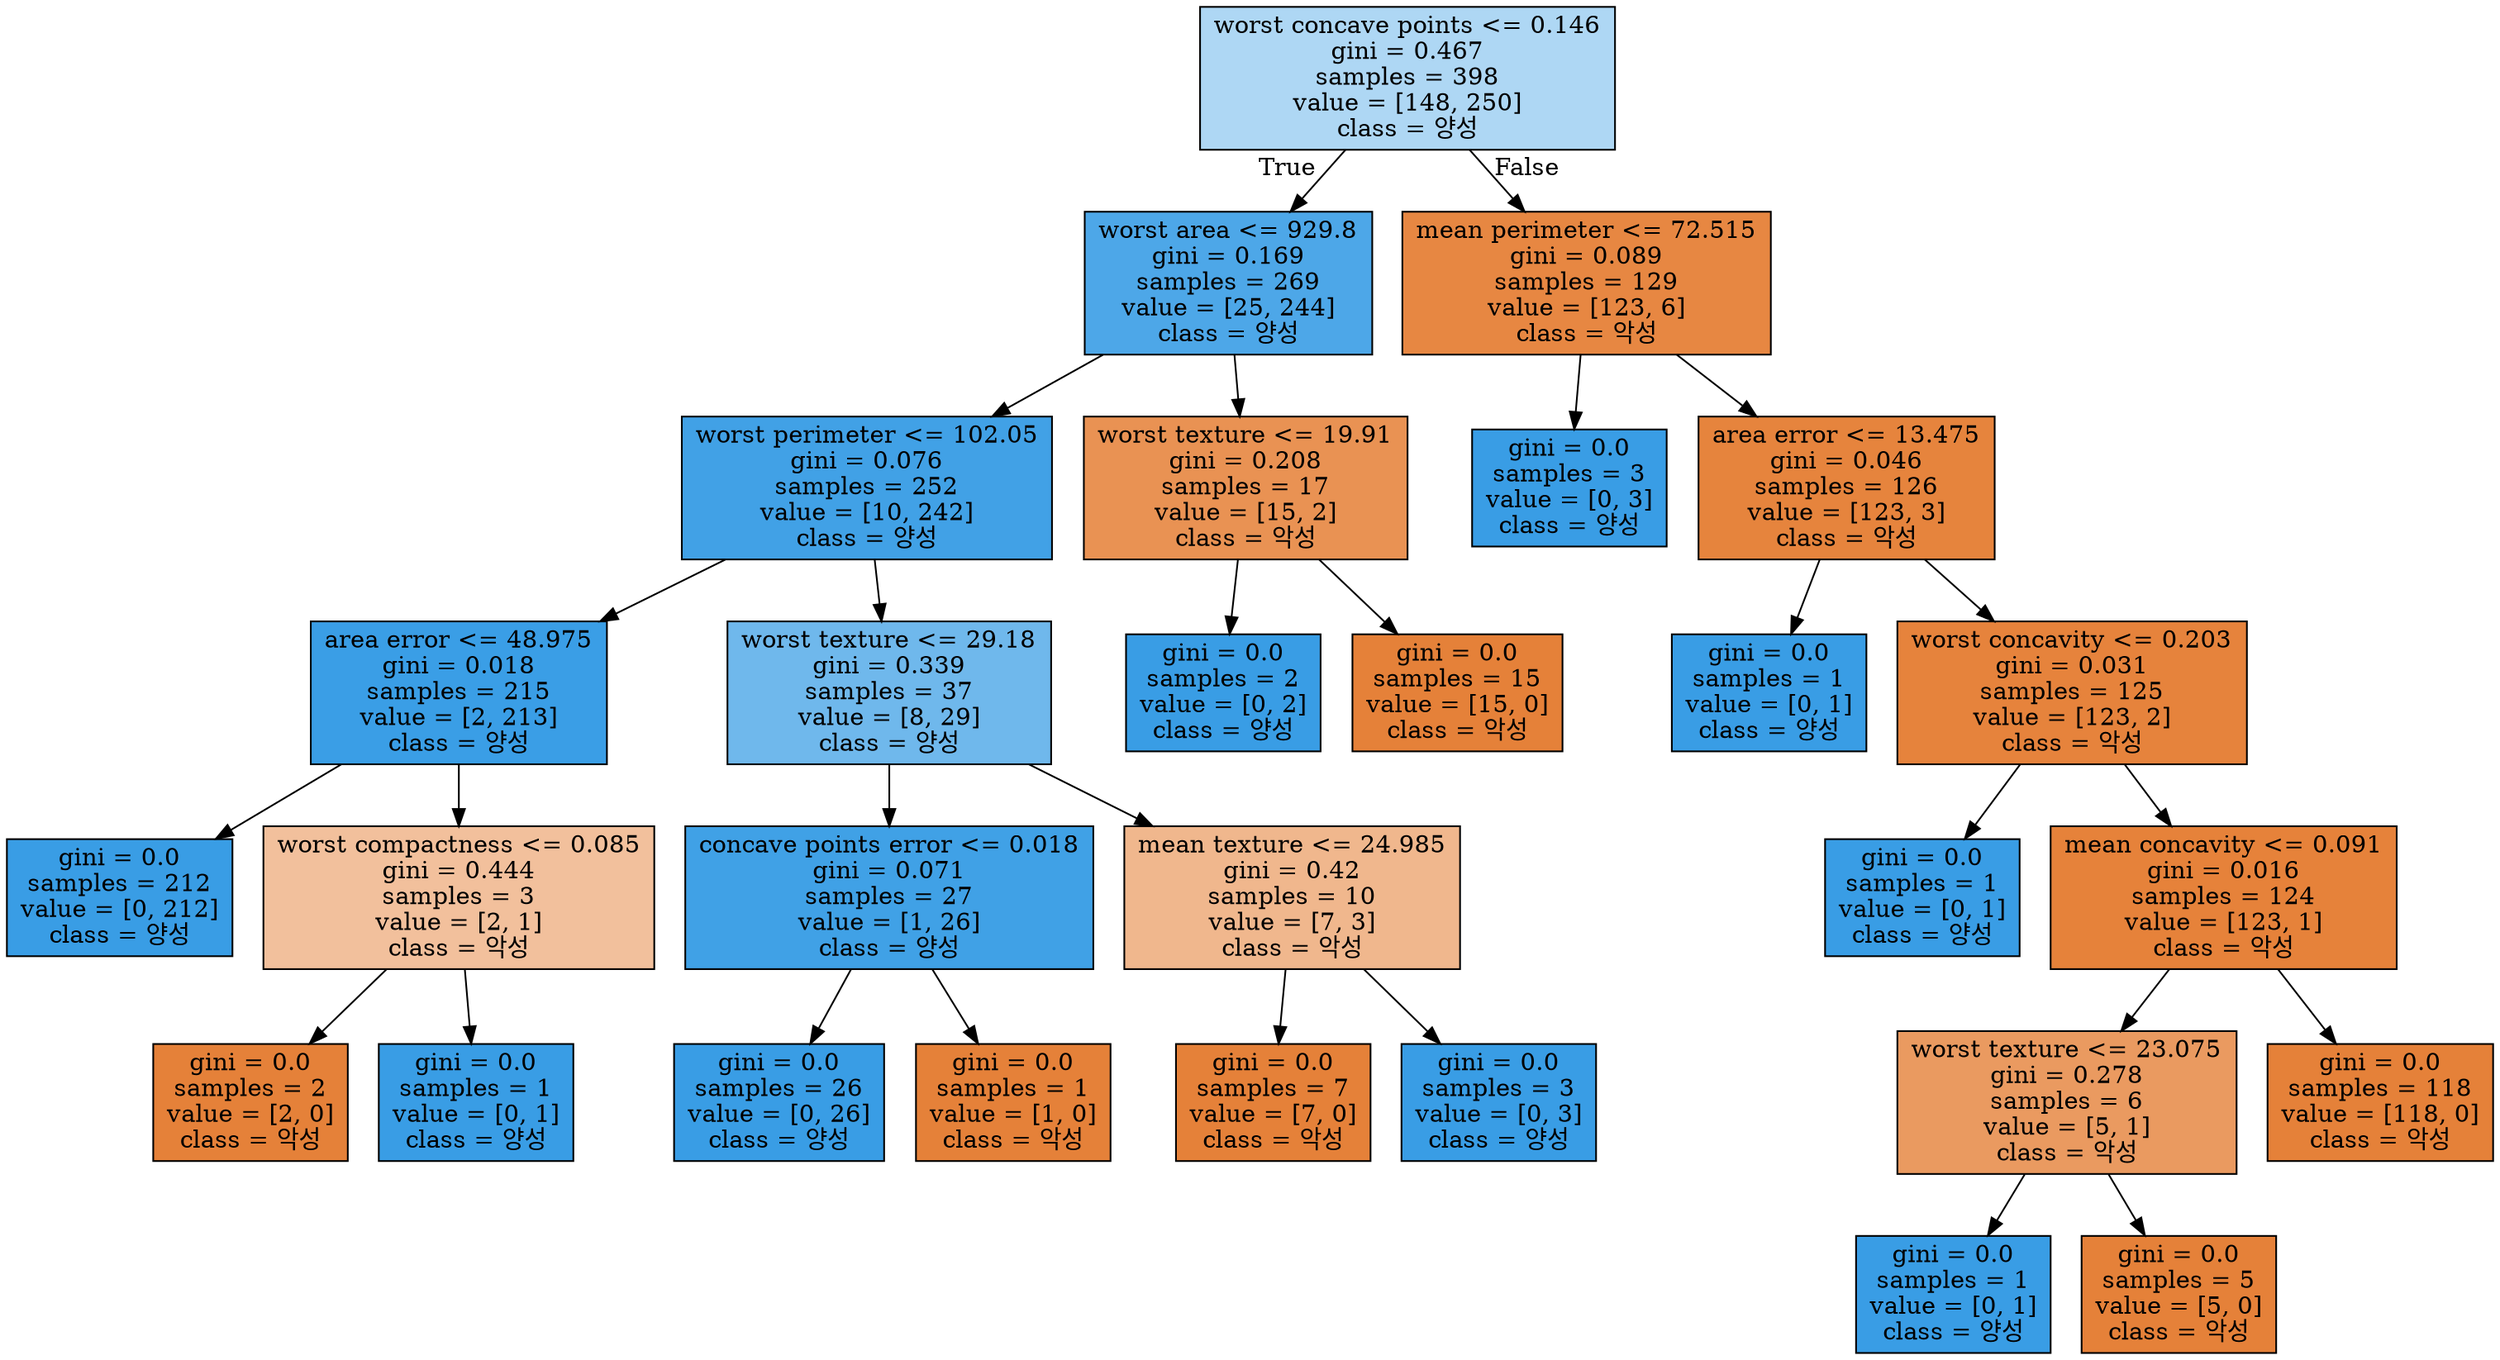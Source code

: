 digraph Tree {
node [shape=box, style="filled", color="black"] ;
0 [label="worst concave points <= 0.146\ngini = 0.467\nsamples = 398\nvalue = [148, 250]\nclass = 양성", fillcolor="#399de568"] ;
1 [label="worst area <= 929.8\ngini = 0.169\nsamples = 269\nvalue = [25, 244]\nclass = 양성", fillcolor="#399de5e5"] ;
0 -> 1 [labeldistance=2.5, labelangle=45, headlabel="True"] ;
2 [label="worst perimeter <= 102.05\ngini = 0.076\nsamples = 252\nvalue = [10, 242]\nclass = 양성", fillcolor="#399de5f4"] ;
1 -> 2 ;
3 [label="area error <= 48.975\ngini = 0.018\nsamples = 215\nvalue = [2, 213]\nclass = 양성", fillcolor="#399de5fd"] ;
2 -> 3 ;
4 [label="gini = 0.0\nsamples = 212\nvalue = [0, 212]\nclass = 양성", fillcolor="#399de5ff"] ;
3 -> 4 ;
5 [label="worst compactness <= 0.085\ngini = 0.444\nsamples = 3\nvalue = [2, 1]\nclass = 악성", fillcolor="#e581397f"] ;
3 -> 5 ;
6 [label="gini = 0.0\nsamples = 2\nvalue = [2, 0]\nclass = 악성", fillcolor="#e58139ff"] ;
5 -> 6 ;
7 [label="gini = 0.0\nsamples = 1\nvalue = [0, 1]\nclass = 양성", fillcolor="#399de5ff"] ;
5 -> 7 ;
8 [label="worst texture <= 29.18\ngini = 0.339\nsamples = 37\nvalue = [8, 29]\nclass = 양성", fillcolor="#399de5b9"] ;
2 -> 8 ;
9 [label="concave points error <= 0.018\ngini = 0.071\nsamples = 27\nvalue = [1, 26]\nclass = 양성", fillcolor="#399de5f5"] ;
8 -> 9 ;
10 [label="gini = 0.0\nsamples = 26\nvalue = [0, 26]\nclass = 양성", fillcolor="#399de5ff"] ;
9 -> 10 ;
11 [label="gini = 0.0\nsamples = 1\nvalue = [1, 0]\nclass = 악성", fillcolor="#e58139ff"] ;
9 -> 11 ;
12 [label="mean texture <= 24.985\ngini = 0.42\nsamples = 10\nvalue = [7, 3]\nclass = 악성", fillcolor="#e5813992"] ;
8 -> 12 ;
13 [label="gini = 0.0\nsamples = 7\nvalue = [7, 0]\nclass = 악성", fillcolor="#e58139ff"] ;
12 -> 13 ;
14 [label="gini = 0.0\nsamples = 3\nvalue = [0, 3]\nclass = 양성", fillcolor="#399de5ff"] ;
12 -> 14 ;
15 [label="worst texture <= 19.91\ngini = 0.208\nsamples = 17\nvalue = [15, 2]\nclass = 악성", fillcolor="#e58139dd"] ;
1 -> 15 ;
16 [label="gini = 0.0\nsamples = 2\nvalue = [0, 2]\nclass = 양성", fillcolor="#399de5ff"] ;
15 -> 16 ;
17 [label="gini = 0.0\nsamples = 15\nvalue = [15, 0]\nclass = 악성", fillcolor="#e58139ff"] ;
15 -> 17 ;
18 [label="mean perimeter <= 72.515\ngini = 0.089\nsamples = 129\nvalue = [123, 6]\nclass = 악성", fillcolor="#e58139f3"] ;
0 -> 18 [labeldistance=2.5, labelangle=-45, headlabel="False"] ;
19 [label="gini = 0.0\nsamples = 3\nvalue = [0, 3]\nclass = 양성", fillcolor="#399de5ff"] ;
18 -> 19 ;
20 [label="area error <= 13.475\ngini = 0.046\nsamples = 126\nvalue = [123, 3]\nclass = 악성", fillcolor="#e58139f9"] ;
18 -> 20 ;
21 [label="gini = 0.0\nsamples = 1\nvalue = [0, 1]\nclass = 양성", fillcolor="#399de5ff"] ;
20 -> 21 ;
22 [label="worst concavity <= 0.203\ngini = 0.031\nsamples = 125\nvalue = [123, 2]\nclass = 악성", fillcolor="#e58139fb"] ;
20 -> 22 ;
23 [label="gini = 0.0\nsamples = 1\nvalue = [0, 1]\nclass = 양성", fillcolor="#399de5ff"] ;
22 -> 23 ;
24 [label="mean concavity <= 0.091\ngini = 0.016\nsamples = 124\nvalue = [123, 1]\nclass = 악성", fillcolor="#e58139fd"] ;
22 -> 24 ;
25 [label="worst texture <= 23.075\ngini = 0.278\nsamples = 6\nvalue = [5, 1]\nclass = 악성", fillcolor="#e58139cc"] ;
24 -> 25 ;
26 [label="gini = 0.0\nsamples = 1\nvalue = [0, 1]\nclass = 양성", fillcolor="#399de5ff"] ;
25 -> 26 ;
27 [label="gini = 0.0\nsamples = 5\nvalue = [5, 0]\nclass = 악성", fillcolor="#e58139ff"] ;
25 -> 27 ;
28 [label="gini = 0.0\nsamples = 118\nvalue = [118, 0]\nclass = 악성", fillcolor="#e58139ff"] ;
24 -> 28 ;
}